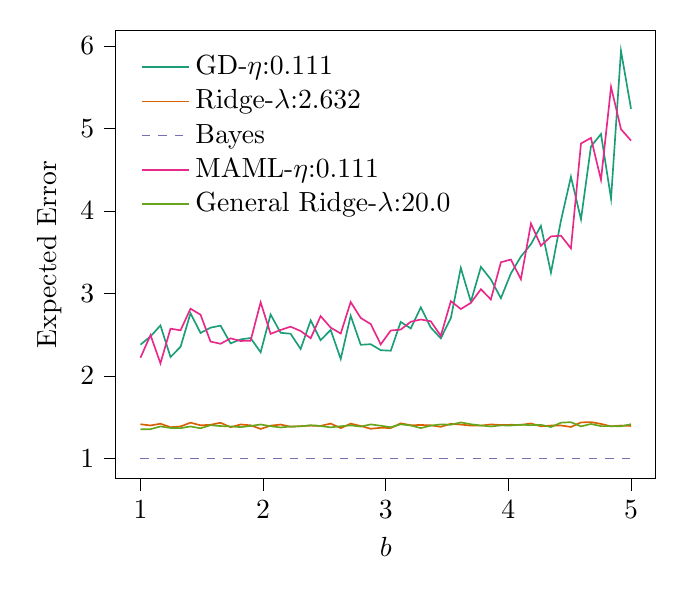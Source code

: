 % This file was created with tikzplotlib v0.10.1.
\begin{tikzpicture}

\definecolor{chocolate217952}{RGB}{217,95,2}
\definecolor{darkcyan27158119}{RGB}{27,158,119}
\definecolor{darkgray176}{RGB}{176,176,176}
\definecolor{deeppink23141138}{RGB}{231,41,138}
\definecolor{lightslategray117112179}{RGB}{117,112,179}
\definecolor{olivedrab10216630}{RGB}{102,166,30}

\begin{axis}[
legend cell align={left},
legend style={
  fill opacity=0.8,
  draw opacity=1,
  text opacity=1,
  at={(0.03,0.97)},
  anchor=north west,
  draw=none
},
tick align=outside,
tick pos=left,
x grid style={darkgray176},
xlabel={\(\displaystyle b\)},
xmin=0.8, xmax=5.2,
xtick style={color=black},
y grid style={darkgray176},
ylabel={Expected Error},
ymin=0.753, ymax=6.186,
ytick style={color=black}
]
\addplot [semithick, darkcyan27158119]
table {%
1 2.378
1.082 2.478
1.163 2.611
1.245 2.229
1.327 2.352
1.408 2.758
1.49 2.52
1.571 2.584
1.653 2.609
1.735 2.394
1.816 2.442
1.898 2.459
1.98 2.286
2.061 2.744
2.143 2.522
2.224 2.511
2.306 2.326
2.388 2.672
2.469 2.433
2.551 2.557
2.633 2.205
2.714 2.729
2.796 2.377
2.878 2.384
2.959 2.311
3.041 2.305
3.122 2.654
3.204 2.575
3.286 2.831
3.367 2.586
3.449 2.455
3.531 2.702
3.612 3.308
3.694 2.899
3.776 3.321
3.857 3.169
3.939 2.941
4.02 3.24
4.102 3.446
4.184 3.596
4.265 3.818
4.347 3.251
4.429 3.885
4.51 4.413
4.592 3.898
4.673 4.779
4.755 4.931
4.837 4.147
4.918 5.939
5 5.237
};
\addlegendentry{GD-$\eta$:0.111}
\addplot [semithick, chocolate217952]
table {%
1 1.414
1.082 1.399
1.163 1.42
1.245 1.378
1.327 1.387
1.408 1.433
1.49 1.401
1.571 1.407
1.653 1.432
1.735 1.378
1.816 1.411
1.898 1.401
1.98 1.357
2.061 1.397
2.143 1.41
2.224 1.384
2.306 1.391
2.388 1.397
2.469 1.394
2.551 1.422
2.633 1.367
2.714 1.421
2.796 1.393
2.878 1.359
2.959 1.371
3.041 1.368
3.122 1.425
3.204 1.402
3.286 1.405
3.367 1.401
3.449 1.383
3.531 1.419
3.612 1.41
3.694 1.398
3.776 1.397
3.857 1.412
3.939 1.404
4.02 1.407
4.102 1.406
4.184 1.423
4.265 1.389
4.347 1.398
4.429 1.399
4.51 1.381
4.592 1.436
4.673 1.44
4.755 1.418
4.837 1.388
4.918 1.398
5 1.393
};
\addlegendentry{Ridge-$\lambda$:2.632}
\addplot [semithick, lightslategray117112179, dashed]
table {%
1 1.0
1.082 1.0
1.163 1.0
1.245 1.0
1.327 1.0
1.408 1.0
1.49 1.0
1.571 1.0
1.653 1.0
1.735 1.0
1.816 1.0
1.898 1.0
1.98 1.0
2.061 1.0
2.143 1.0
2.224 1.0
2.306 1.0
2.388 1.0
2.469 1.0
2.551 1.0
2.633 1.0
2.714 1.0
2.796 1.0
2.878 1.0
2.959 1.0
3.041 1.0
3.122 1.0
3.204 1.0
3.286 1.0
3.367 1.0
3.449 1.0
3.531 1.0
3.612 1.0
3.694 1.0
3.776 1.0
3.857 1.0
3.939 1.0
4.02 1.0
4.102 1.0
4.184 1.0
4.265 1.0
4.347 1.0
4.429 1.0
4.51 1.0
4.592 1.0
4.673 1.0
4.755 1.0
4.837 1.0
4.918 1.0
5 1.0
};
\addlegendentry{Bayes}
\addplot [semithick, deeppink23141138]
table {%
1 2.219
1.082 2.495
1.163 2.152
1.245 2.572
1.327 2.552
1.408 2.814
1.49 2.741
1.571 2.416
1.653 2.389
1.735 2.455
1.816 2.423
1.898 2.426
1.98 2.892
2.061 2.509
2.143 2.557
2.224 2.596
2.306 2.544
2.388 2.456
2.469 2.724
2.551 2.585
2.633 2.513
2.714 2.895
2.796 2.702
2.878 2.627
2.959 2.382
3.041 2.55
3.122 2.561
3.204 2.656
3.286 2.683
3.367 2.662
3.449 2.485
3.531 2.906
3.612 2.81
3.694 2.885
3.776 3.05
3.857 2.926
3.939 3.377
4.02 3.41
4.102 3.171
4.184 3.846
4.265 3.577
4.347 3.69
4.429 3.699
4.51 3.545
4.592 4.816
4.673 4.884
4.755 4.376
4.837 5.502
4.918 4.99
5 4.851
};
\addlegendentry{MAML-$\eta$:0.111}
\addplot [semithick, olivedrab10216630]
table {%
1 1.352
1.082 1.354
1.163 1.387
1.245 1.369
1.327 1.367
1.408 1.387
1.49 1.365
1.571 1.402
1.653 1.392
1.735 1.388
1.816 1.379
1.898 1.393
1.98 1.411
2.061 1.39
2.143 1.375
2.224 1.387
2.306 1.388
2.388 1.402
2.469 1.392
2.551 1.376
2.633 1.39
2.714 1.4
2.796 1.386
2.878 1.412
2.959 1.396
3.041 1.378
3.122 1.413
3.204 1.399
3.286 1.367
3.367 1.397
3.449 1.412
3.531 1.408
3.612 1.436
3.694 1.414
3.776 1.399
3.857 1.387
3.939 1.4
4.02 1.399
4.102 1.408
4.184 1.403
4.265 1.407
4.347 1.38
4.429 1.433
4.51 1.439
4.592 1.388
4.673 1.417
4.755 1.391
4.837 1.391
4.918 1.39
5 1.414
};
\addlegendentry{General Ridge-$\lambda$:20.0}
\end{axis}

\end{tikzpicture}
